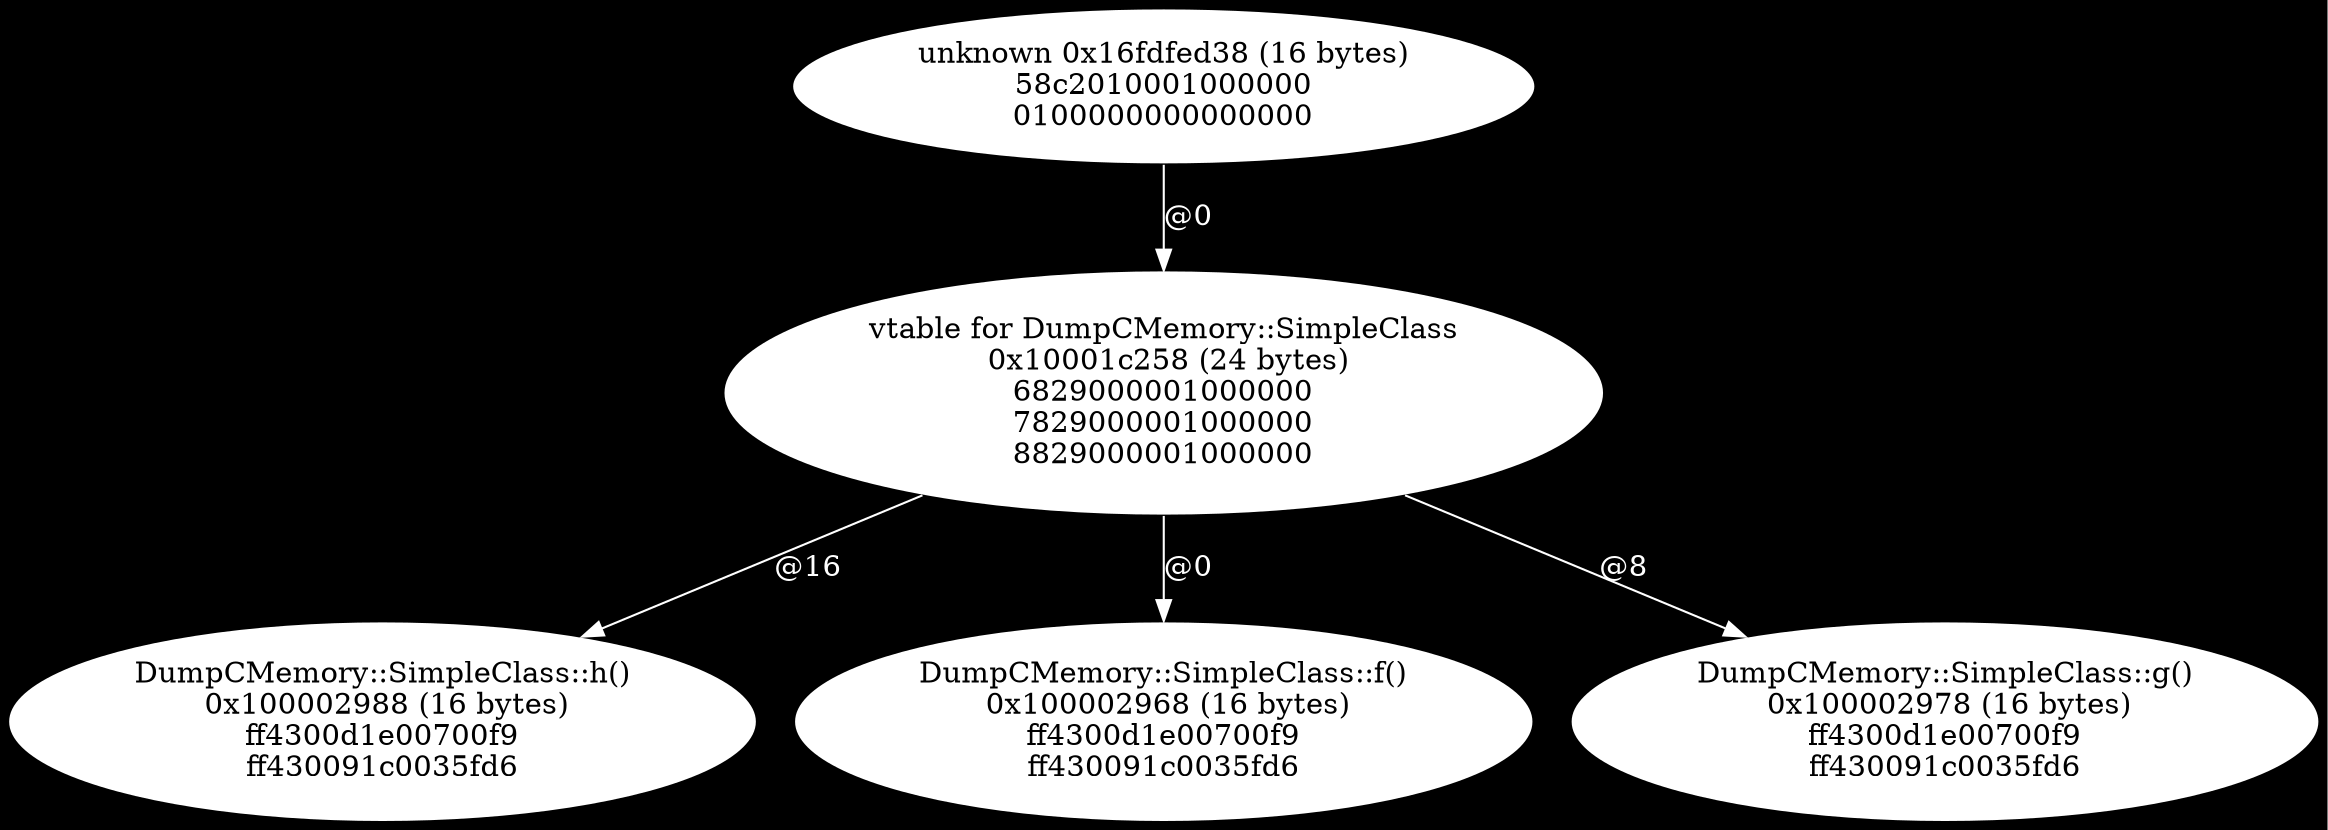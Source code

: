 digraph memory_dump_graph {
graph [bgcolor=black]
_100002988 [style=filled] [fillcolor=white] [label="DumpCMemory::SimpleClass::h()
 0x100002988 (16 bytes)
ff4300d1e00700f9
ff430091c0035fd6"]
_16fdfed38 [style=filled] [fillcolor=white] [label="unknown 0x16fdfed38 (16 bytes)
58c2010001000000
0100000000000000"]
_16fdfed38 -> _10001c258 [color=white] [fontcolor=white] [label="@0"]
_10001c258 [style=filled] [fillcolor=white] [label="vtable for DumpCMemory::SimpleClass
 0x10001c258 (24 bytes)
6829000001000000
7829000001000000
8829000001000000"]
_10001c258 -> _100002968 [color=white] [fontcolor=white] [label="@0"]
_10001c258 -> _100002978 [color=white] [fontcolor=white] [label="@8"]
_10001c258 -> _100002988 [color=white] [fontcolor=white] [label="@16"]
_100002968 [style=filled] [fillcolor=white] [label="DumpCMemory::SimpleClass::f()
 0x100002968 (16 bytes)
ff4300d1e00700f9
ff430091c0035fd6"]
_100002978 [style=filled] [fillcolor=white] [label="DumpCMemory::SimpleClass::g()
 0x100002978 (16 bytes)
ff4300d1e00700f9
ff430091c0035fd6"]
}
